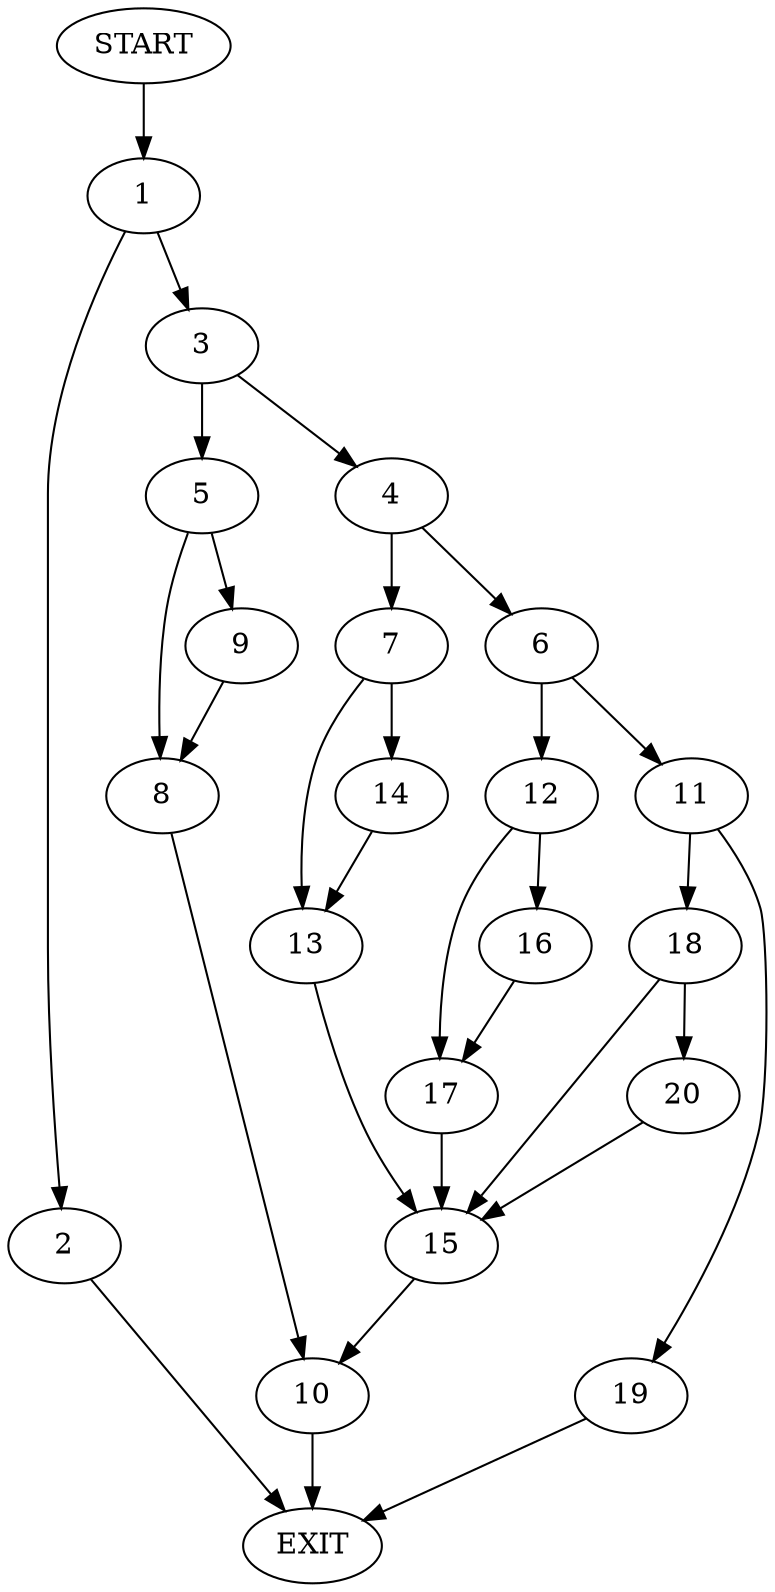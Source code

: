 digraph {
0 [label="START"]
21 [label="EXIT"]
0 -> 1
1 -> 2
1 -> 3
2 -> 21
3 -> 4
3 -> 5
4 -> 6
4 -> 7
5 -> 8
5 -> 9
9 -> 8
8 -> 10
10 -> 21
6 -> 11
6 -> 12
7 -> 13
7 -> 14
14 -> 13
13 -> 15
15 -> 10
12 -> 16
12 -> 17
11 -> 18
11 -> 19
17 -> 15
16 -> 17
18 -> 20
18 -> 15
19 -> 21
20 -> 15
}
